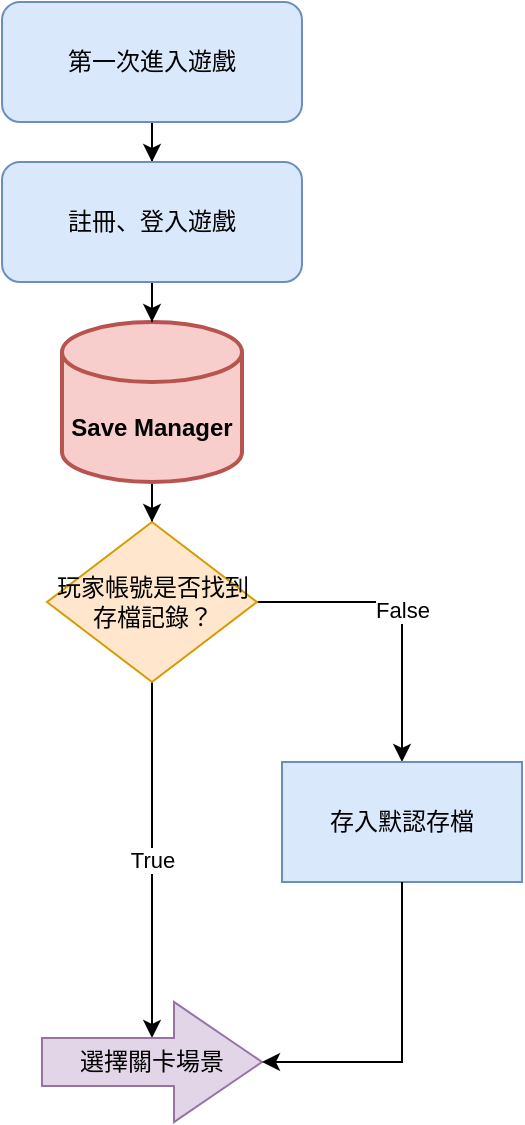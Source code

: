<mxfile version="22.0.2" type="device" pages="4">
  <diagram id="SYm-U5gStwowqyjpmJ1E" name="存檔系統">
    <mxGraphModel dx="1008" dy="1692" grid="1" gridSize="10" guides="1" tooltips="1" connect="1" arrows="1" fold="1" page="1" pageScale="1" pageWidth="850" pageHeight="1100" math="0" shadow="0">
      <root>
        <mxCell id="0" />
        <mxCell id="1" parent="0" />
        <mxCell id="IldoYDXiHOKxBzJlJ0th-2" value="" style="edgeStyle=orthogonalEdgeStyle;rounded=0;orthogonalLoop=1;jettySize=auto;html=1;" edge="1" parent="1" source="vzOLW-zc34MkJA6tJTIG-1" target="IldoYDXiHOKxBzJlJ0th-1">
          <mxGeometry relative="1" as="geometry" />
        </mxCell>
        <mxCell id="vzOLW-zc34MkJA6tJTIG-1" value="Save Manager" style="shape=cylinder3;whiteSpace=wrap;html=1;boundedLbl=1;backgroundOutline=1;size=15;fillColor=#f8cecc;strokeColor=#b85450;strokeWidth=2;shadow=0;perimeterSpacing=0;gradientColor=none;fillStyle=solid;fontStyle=1" vertex="1" parent="1">
          <mxGeometry x="350" y="-760" width="90" height="80" as="geometry" />
        </mxCell>
        <mxCell id="lvjllyK5uadsF6VkliPy-4" value="" style="edgeStyle=orthogonalEdgeStyle;rounded=0;orthogonalLoop=1;jettySize=auto;html=1;" edge="1" parent="1" source="lvjllyK5uadsF6VkliPy-1" target="lvjllyK5uadsF6VkliPy-3">
          <mxGeometry relative="1" as="geometry" />
        </mxCell>
        <mxCell id="lvjllyK5uadsF6VkliPy-1" value="第一次進入遊戲" style="rounded=1;whiteSpace=wrap;html=1;fillColor=#dae8fc;strokeColor=#6c8ebf;" vertex="1" parent="1">
          <mxGeometry x="320" y="-920" width="150" height="60" as="geometry" />
        </mxCell>
        <mxCell id="lvjllyK5uadsF6VkliPy-5" value="" style="edgeStyle=orthogonalEdgeStyle;rounded=0;orthogonalLoop=1;jettySize=auto;html=1;" edge="1" parent="1" source="lvjllyK5uadsF6VkliPy-3" target="vzOLW-zc34MkJA6tJTIG-1">
          <mxGeometry relative="1" as="geometry" />
        </mxCell>
        <mxCell id="lvjllyK5uadsF6VkliPy-3" value="註冊、登入遊戲" style="rounded=1;whiteSpace=wrap;html=1;fillColor=#dae8fc;strokeColor=#6c8ebf;" vertex="1" parent="1">
          <mxGeometry x="320" y="-840" width="150" height="60" as="geometry" />
        </mxCell>
        <mxCell id="IldoYDXiHOKxBzJlJ0th-4" value="True" style="edgeStyle=orthogonalEdgeStyle;rounded=0;orthogonalLoop=1;jettySize=auto;html=1;entryX=0.5;entryY=0.3;entryDx=0;entryDy=0;entryPerimeter=0;" edge="1" parent="1" source="IldoYDXiHOKxBzJlJ0th-1" target="DJbqpxCsPQaYWfu8nxJI-1">
          <mxGeometry relative="1" as="geometry">
            <mxPoint x="270" y="-540" as="targetPoint" />
          </mxGeometry>
        </mxCell>
        <mxCell id="IldoYDXiHOKxBzJlJ0th-6" value="False" style="edgeStyle=orthogonalEdgeStyle;rounded=0;orthogonalLoop=1;jettySize=auto;html=1;" edge="1" parent="1" source="IldoYDXiHOKxBzJlJ0th-1" target="IldoYDXiHOKxBzJlJ0th-5">
          <mxGeometry relative="1" as="geometry" />
        </mxCell>
        <mxCell id="IldoYDXiHOKxBzJlJ0th-1" value="玩家帳號是否找到&lt;br&gt;存檔記錄？" style="rhombus;whiteSpace=wrap;html=1;fillColor=#ffe6cc;strokeColor=#d79b00;" vertex="1" parent="1">
          <mxGeometry x="342.5" y="-660" width="105" height="80" as="geometry" />
        </mxCell>
        <mxCell id="IldoYDXiHOKxBzJlJ0th-5" value="存入默認存檔" style="whiteSpace=wrap;html=1;fillColor=#dae8fc;strokeColor=#6c8ebf;" vertex="1" parent="1">
          <mxGeometry x="460" y="-540" width="120" height="60" as="geometry" />
        </mxCell>
        <UserObject label="選擇關卡場景" id="DJbqpxCsPQaYWfu8nxJI-1">
          <mxCell style="shape=singleArrow;whiteSpace=wrap;html=1;arrowWidth=0.4;arrowSize=0.4;fillColor=#e1d5e7;strokeColor=#9673a6;rounded=0;points=[[0,0,0,0,18],[0,0,0,0,42],[0,0,0,33,18],[0,0,0,33,42],[0,0,0,66,0],[0,0,0,66,60],[0,0.5,0,0,0],[0.5,0.3,0,0,0],[1,0.5,0,0,0]];" vertex="1" parent="1">
            <mxGeometry x="340" y="-420" width="110" height="60" as="geometry" />
          </mxCell>
        </UserObject>
        <mxCell id="zfW3lTBraVnShW69hkYM-1" style="edgeStyle=orthogonalEdgeStyle;rounded=0;orthogonalLoop=1;jettySize=auto;html=1;exitX=0.5;exitY=1;exitDx=0;exitDy=0;entryX=1;entryY=0.5;entryDx=0;entryDy=0;entryPerimeter=0;" edge="1" parent="1" source="IldoYDXiHOKxBzJlJ0th-5" target="DJbqpxCsPQaYWfu8nxJI-1">
          <mxGeometry relative="1" as="geometry" />
        </mxCell>
      </root>
    </mxGraphModel>
  </diagram>
  <diagram id="FMEm7LZYtFMIhO8RzOJS" name="選擇關卡場景">
    <mxGraphModel dx="1170" dy="1787" grid="1" gridSize="10" guides="1" tooltips="1" connect="1" arrows="1" fold="1" page="1" pageScale="1" pageWidth="850" pageHeight="1100" math="0" shadow="0">
      <root>
        <mxCell id="0" />
        <mxCell id="1" parent="0" />
        <mxCell id="t-SRiTQIqaWL12x6MjEI-5" value="" style="edgeStyle=orthogonalEdgeStyle;rounded=0;orthogonalLoop=1;jettySize=auto;html=1;" edge="1" parent="1" source="Dz0EJtFZJ1YwWrNop-BQ-1" target="t-SRiTQIqaWL12x6MjEI-3">
          <mxGeometry relative="1" as="geometry" />
        </mxCell>
        <mxCell id="Dz0EJtFZJ1YwWrNop-BQ-1" value="進入 &lt;br&gt;Stage Selection Scece" style="rounded=1;whiteSpace=wrap;html=1;fillColor=#dae8fc;strokeColor=#6c8ebf;" vertex="1" parent="1">
          <mxGeometry x="340" y="-960" width="150" height="60" as="geometry" />
        </mxCell>
        <mxCell id="t-SRiTQIqaWL12x6MjEI-1" value="" style="edgeStyle=orthogonalEdgeStyle;rounded=0;orthogonalLoop=1;jettySize=auto;html=1;" edge="1" parent="1" source="t-SRiTQIqaWL12x6MjEI-3" target="t-SRiTQIqaWL12x6MjEI-4">
          <mxGeometry relative="1" as="geometry" />
        </mxCell>
        <mxCell id="t-SRiTQIqaWL12x6MjEI-2" value="讀取存檔內容" style="edgeLabel;html=1;align=center;verticalAlign=middle;resizable=0;points=[];" vertex="1" connectable="0" parent="t-SRiTQIqaWL12x6MjEI-1">
          <mxGeometry x="-0.03" y="-3" relative="1" as="geometry">
            <mxPoint as="offset" />
          </mxGeometry>
        </mxCell>
        <mxCell id="7lQA6mCJXyywJBUrQB9j-13" value="" style="edgeStyle=orthogonalEdgeStyle;rounded=0;orthogonalLoop=1;jettySize=auto;html=1;" edge="1" parent="1" source="t-SRiTQIqaWL12x6MjEI-3" target="7lQA6mCJXyywJBUrQB9j-12">
          <mxGeometry relative="1" as="geometry" />
        </mxCell>
        <mxCell id="t-SRiTQIqaWL12x6MjEI-3" value="Save Manager" style="shape=cylinder3;whiteSpace=wrap;html=1;boundedLbl=1;backgroundOutline=1;size=15;fillColor=#f8cecc;strokeColor=#b85450;strokeWidth=2;shadow=0;perimeterSpacing=0;gradientColor=none;fillStyle=solid;fontStyle=1" vertex="1" parent="1">
          <mxGeometry x="370" y="-860" width="90" height="80" as="geometry" />
        </mxCell>
        <mxCell id="7lQA6mCJXyywJBUrQB9j-6" value="" style="edgeStyle=orthogonalEdgeStyle;rounded=0;orthogonalLoop=1;jettySize=auto;html=1;" edge="1" parent="1" source="t-SRiTQIqaWL12x6MjEI-4" target="7lQA6mCJXyywJBUrQB9j-2">
          <mxGeometry relative="1" as="geometry" />
        </mxCell>
        <mxCell id="t-SRiTQIqaWL12x6MjEI-4" value="Game Manual" style="shape=cylinder3;whiteSpace=wrap;html=1;boundedLbl=1;backgroundOutline=1;size=15;fillColor=#f8cecc;strokeColor=#b85450;fontStyle=1;strokeWidth=2;" vertex="1" parent="1">
          <mxGeometry x="570" y="-860" width="90" height="80" as="geometry" />
        </mxCell>
        <mxCell id="7lQA6mCJXyywJBUrQB9j-7" value="" style="edgeStyle=orthogonalEdgeStyle;rounded=0;orthogonalLoop=1;jettySize=auto;html=1;" edge="1" parent="1" source="7lQA6mCJXyywJBUrQB9j-2" target="7lQA6mCJXyywJBUrQB9j-5">
          <mxGeometry relative="1" as="geometry" />
        </mxCell>
        <mxCell id="7lQA6mCJXyywJBUrQB9j-2" value="遊戲手冊按鈕" style="shape=parallelogram;perimeter=parallelogramPerimeter;whiteSpace=wrap;html=1;fixedSize=1;fillColor=#d5e8d4;strokeColor=#82b366;" vertex="1" parent="1">
          <mxGeometry x="555" y="-750" width="120" height="60" as="geometry" />
        </mxCell>
        <mxCell id="7lQA6mCJXyywJBUrQB9j-5" value="開啟手冊內容" style="rounded=0;whiteSpace=wrap;html=1;fillColor=#dae8fc;strokeColor=#6c8ebf;" vertex="1" parent="1">
          <mxGeometry x="554.996" y="-650" width="120" height="60" as="geometry" />
        </mxCell>
        <mxCell id="7lQA6mCJXyywJBUrQB9j-11" value="關閉手冊" style="edgeStyle=orthogonalEdgeStyle;rounded=0;orthogonalLoop=1;jettySize=auto;html=1;exitX=1;exitY=0.5;exitDx=0;exitDy=0;entryX=1;entryY=0.5;entryDx=0;entryDy=0;entryPerimeter=0;" edge="1" parent="1" source="7lQA6mCJXyywJBUrQB9j-5" target="t-SRiTQIqaWL12x6MjEI-4">
          <mxGeometry relative="1" as="geometry" />
        </mxCell>
        <mxCell id="7lQA6mCJXyywJBUrQB9j-12" value="&lt;span style=&quot;font-weight: normal;&quot;&gt;解鎖關卡按鈕&lt;/span&gt;" style="whiteSpace=wrap;html=1;fillColor=#dae8fc;strokeColor=#6c8ebf;strokeWidth=1;shadow=0;fillStyle=solid;fontStyle=1;" vertex="1" parent="1">
          <mxGeometry x="355" y="-730" width="120" height="60" as="geometry" />
        </mxCell>
        <UserObject label="進入遊戲場景（初始化）" link="data:page/id,w2h1bLGhRpKSe5cGu9_I" id="kTgVZNdjaZg3RquLMW2g-1">
          <mxCell style="shape=singleArrow;whiteSpace=wrap;html=1;arrowWidth=0.4;arrowSize=0.4;fillColor=#e1d5e7;strokeColor=#9673a6;rounded=0;points=[[0,0,0,0,18],[0,0,0,0,42],[0,0,0,33,18],[0,0,0,33,42],[0,0,0,66,0],[0,0,0,66,60],[0,0.5,0,0,0],[0.5,0.3,0,0,0],[1,0.5,0,0,0]];" vertex="1" parent="1">
            <mxGeometry x="345" y="-630" width="140" height="60" as="geometry" />
          </mxCell>
        </UserObject>
        <mxCell id="kTgVZNdjaZg3RquLMW2g-3" style="edgeStyle=orthogonalEdgeStyle;rounded=0;orthogonalLoop=1;jettySize=auto;html=1;exitX=0.5;exitY=1;exitDx=0;exitDy=0;entryX=0.5;entryY=0.3;entryDx=0;entryDy=0;entryPerimeter=0;" edge="1" parent="1" source="7lQA6mCJXyywJBUrQB9j-12" target="kTgVZNdjaZg3RquLMW2g-1">
          <mxGeometry relative="1" as="geometry" />
        </mxCell>
      </root>
    </mxGraphModel>
  </diagram>
  <diagram name="進入遊戲場景（初始化）" id="w2h1bLGhRpKSe5cGu9_I">
    <mxGraphModel dx="1218" dy="1816" grid="1" gridSize="10" guides="1" tooltips="1" connect="1" arrows="1" fold="1" page="1" pageScale="1" pageWidth="850" pageHeight="1100" math="0" shadow="0">
      <root>
        <mxCell id="0" />
        <mxCell id="1" parent="0" />
        <mxCell id="_39_yMaiTHqc9KQaCo4u-34" value="" style="group" parent="1" vertex="1" connectable="0">
          <mxGeometry x="385" y="230" as="geometry" />
        </mxCell>
        <mxCell id="_39_yMaiTHqc9KQaCo4u-29" value="" style="endArrow=none;html=1;rounded=0;exitX=1;exitY=0.5;exitDx=0;exitDy=0;exitPerimeter=0;strokeWidth=2;fillColor=#f8cecc;strokeColor=#b85450;" parent="_39_yMaiTHqc9KQaCo4u-34" source="5bKGyjGCQmsBPgQ39SGi-45" target="5bKGyjGCQmsBPgQ39SGi-53" edge="1">
          <mxGeometry width="50" height="50" relative="1" as="geometry">
            <mxPoint x="85" y="230" as="sourcePoint" />
            <mxPoint x="135" y="180" as="targetPoint" />
          </mxGeometry>
        </mxCell>
        <mxCell id="_39_yMaiTHqc9KQaCo4u-32" value="" style="endArrow=classic;html=1;rounded=0;entryX=0.5;entryY=0;entryDx=0;entryDy=0;strokeWidth=2;fillColor=#f8cecc;strokeColor=#b85450;" parent="_39_yMaiTHqc9KQaCo4u-34" target="5bKGyjGCQmsBPgQ39SGi-61" edge="1">
          <mxGeometry width="50" height="50" relative="1" as="geometry">
            <mxPoint as="sourcePoint" />
            <mxPoint x="135" y="40" as="targetPoint" />
          </mxGeometry>
        </mxCell>
        <mxCell id="5bKGyjGCQmsBPgQ39SGi-35" value="" style="edgeStyle=orthogonalEdgeStyle;rounded=0;orthogonalLoop=1;jettySize=auto;html=1;entryX=1;entryY=0.5;entryDx=0;entryDy=0;entryPerimeter=0;" parent="1" source="5bKGyjGCQmsBPgQ39SGi-32" target="5bKGyjGCQmsBPgQ39SGi-89" edge="1">
          <mxGeometry relative="1" as="geometry">
            <mxPoint x="335" y="570" as="targetPoint" />
          </mxGeometry>
        </mxCell>
        <mxCell id="5bKGyjGCQmsBPgQ39SGi-73" value="True" style="edgeLabel;html=1;align=center;verticalAlign=middle;resizable=0;points=[];" parent="5bKGyjGCQmsBPgQ39SGi-35" vertex="1" connectable="0">
          <mxGeometry x="0.218" y="-2" relative="1" as="geometry">
            <mxPoint as="offset" />
          </mxGeometry>
        </mxCell>
        <mxCell id="5bKGyjGCQmsBPgQ39SGi-32" value="第一次&lt;br&gt;按下按鈕？" style="rhombus;whiteSpace=wrap;html=1;fillColor=#ffe6cc;strokeColor=#d79b00;rounded=0;" parent="1" vertex="1">
          <mxGeometry x="345" y="480" width="80" height="80" as="geometry" />
        </mxCell>
        <mxCell id="5bKGyjGCQmsBPgQ39SGi-41" value="" style="edgeStyle=orthogonalEdgeStyle;rounded=0;orthogonalLoop=1;jettySize=auto;html=1;" parent="1" source="5bKGyjGCQmsBPgQ39SGi-38" target="5bKGyjGCQmsBPgQ39SGi-40" edge="1">
          <mxGeometry relative="1" as="geometry" />
        </mxCell>
        <mxCell id="5bKGyjGCQmsBPgQ39SGi-127" value="讀取存檔內容" style="edgeLabel;html=1;align=center;verticalAlign=middle;resizable=0;points=[];" parent="5bKGyjGCQmsBPgQ39SGi-41" vertex="1" connectable="0">
          <mxGeometry x="-0.03" y="-3" relative="1" as="geometry">
            <mxPoint as="offset" />
          </mxGeometry>
        </mxCell>
        <mxCell id="5bKGyjGCQmsBPgQ39SGi-46" value="根據選擇的關卡 ID&lt;br&gt;尋找對應的 GameObject" style="edgeStyle=orthogonalEdgeStyle;rounded=0;orthogonalLoop=1;jettySize=auto;html=1;" parent="1" source="5bKGyjGCQmsBPgQ39SGi-38" target="5bKGyjGCQmsBPgQ39SGi-45" edge="1">
          <mxGeometry relative="1" as="geometry" />
        </mxCell>
        <mxCell id="5bKGyjGCQmsBPgQ39SGi-38" value="Save Manager" style="shape=cylinder3;whiteSpace=wrap;html=1;boundedLbl=1;backgroundOutline=1;size=15;fillColor=#f8cecc;strokeColor=#b85450;strokeWidth=2;shadow=0;perimeterSpacing=0;gradientColor=none;fillStyle=solid;fontStyle=1" parent="1" vertex="1">
          <mxGeometry x="155" y="-80" width="90" height="80" as="geometry" />
        </mxCell>
        <mxCell id="5bKGyjGCQmsBPgQ39SGi-129" value="" style="edgeStyle=orthogonalEdgeStyle;rounded=0;orthogonalLoop=1;jettySize=auto;html=1;" parent="1" source="5bKGyjGCQmsBPgQ39SGi-40" target="5bKGyjGCQmsBPgQ39SGi-128" edge="1">
          <mxGeometry relative="1" as="geometry" />
        </mxCell>
        <mxCell id="5bKGyjGCQmsBPgQ39SGi-40" value="Game Manual" style="shape=cylinder3;whiteSpace=wrap;html=1;boundedLbl=1;backgroundOutline=1;size=15;fillColor=#f8cecc;strokeColor=#b85450;fontStyle=1;strokeWidth=2;" parent="1" vertex="1">
          <mxGeometry x="360" y="-80" width="90" height="80" as="geometry" />
        </mxCell>
        <mxCell id="5bKGyjGCQmsBPgQ39SGi-142" style="edgeStyle=orthogonalEdgeStyle;rounded=0;orthogonalLoop=1;jettySize=auto;html=1;exitX=0.855;exitY=0;exitDx=0;exitDy=4.35;exitPerimeter=0;" parent="1" source="5bKGyjGCQmsBPgQ39SGi-45" target="_39_yMaiTHqc9KQaCo4u-6" edge="1">
          <mxGeometry relative="1" as="geometry">
            <Array as="points">
              <mxPoint x="200" y="194" />
              <mxPoint x="200" y="69" />
            </Array>
            <mxPoint x="231.95" y="199.35" as="sourcePoint" />
            <mxPoint x="560.0" y="74.0" as="targetPoint" />
          </mxGeometry>
        </mxCell>
        <mxCell id="_39_yMaiTHqc9KQaCo4u-16" value="當初始化完成後，&lt;br&gt;將這個列表給予 Game Manual 判斷" style="edgeLabel;html=1;align=center;verticalAlign=middle;resizable=0;points=[];" parent="5bKGyjGCQmsBPgQ39SGi-142" vertex="1" connectable="0">
          <mxGeometry x="0.291" y="4" relative="1" as="geometry">
            <mxPoint as="offset" />
          </mxGeometry>
        </mxCell>
        <mxCell id="5bKGyjGCQmsBPgQ39SGi-69" value="" style="edgeStyle=orthogonalEdgeStyle;rounded=0;orthogonalLoop=1;jettySize=auto;html=1;" parent="1" source="5bKGyjGCQmsBPgQ39SGi-61" target="5bKGyjGCQmsBPgQ39SGi-68" edge="1">
          <mxGeometry relative="1" as="geometry" />
        </mxCell>
        <mxCell id="5bKGyjGCQmsBPgQ39SGi-61" value="將它們設為Global&lt;br&gt;並啟動 GameObject" style="rounded=0;whiteSpace=wrap;html=1;fillColor=#dae8fc;strokeColor=#6c8ebf;" parent="1" vertex="1">
          <mxGeometry x="310" y="310" width="150" height="60" as="geometry" />
        </mxCell>
        <mxCell id="5bKGyjGCQmsBPgQ39SGi-71" value="" style="edgeStyle=orthogonalEdgeStyle;rounded=0;orthogonalLoop=1;jettySize=auto;html=1;" parent="1" source="5bKGyjGCQmsBPgQ39SGi-68" target="5bKGyjGCQmsBPgQ39SGi-32" edge="1">
          <mxGeometry relative="1" as="geometry" />
        </mxCell>
        <mxCell id="5bKGyjGCQmsBPgQ39SGi-68" value="幫助按鈕" style="shape=parallelogram;perimeter=parallelogramPerimeter;whiteSpace=wrap;html=1;fixedSize=1;fillColor=#d5e8d4;strokeColor=#82b366;" parent="1" vertex="1">
          <mxGeometry x="325" y="390" width="120" height="60" as="geometry" />
        </mxCell>
        <mxCell id="5bKGyjGCQmsBPgQ39SGi-96" style="edgeStyle=orthogonalEdgeStyle;rounded=0;orthogonalLoop=1;jettySize=auto;html=1;entryX=0;entryY=0.5;entryDx=0;entryDy=0;" parent="1" source="5bKGyjGCQmsBPgQ39SGi-76" target="5bKGyjGCQmsBPgQ39SGi-95" edge="1">
          <mxGeometry relative="1" as="geometry" />
        </mxCell>
        <mxCell id="_39_yMaiTHqc9KQaCo4u-63" value="對話過程&lt;br&gt;啟動建構背景關卡" style="edgeLabel;html=1;align=center;verticalAlign=middle;resizable=0;points=[];fontSize=12;fontFamily=Helvetica;fontColor=default;" parent="5bKGyjGCQmsBPgQ39SGi-96" vertex="1" connectable="0">
          <mxGeometry x="-0.083" y="1" relative="1" as="geometry">
            <mxPoint as="offset" />
          </mxGeometry>
        </mxCell>
        <mxCell id="5bKGyjGCQmsBPgQ39SGi-76" value="開始第一個對話" style="rounded=0;whiteSpace=wrap;html=1;fillColor=#dae8fc;strokeColor=#6c8ebf;" parent="1" vertex="1">
          <mxGeometry x="140" y="671.33" width="120" height="60" as="geometry" />
        </mxCell>
        <mxCell id="5bKGyjGCQmsBPgQ39SGi-89" value="Stage Manager" style="shape=cylinder3;whiteSpace=wrap;html=1;boundedLbl=1;backgroundOutline=1;size=15;fillColor=#f8cecc;strokeColor=#b85450;" parent="1" vertex="1">
          <mxGeometry x="155" y="480" width="90" height="80" as="geometry" />
        </mxCell>
        <mxCell id="5bKGyjGCQmsBPgQ39SGi-90" style="edgeStyle=orthogonalEdgeStyle;rounded=0;orthogonalLoop=1;jettySize=auto;html=1;exitX=0.5;exitY=1;exitDx=0;exitDy=0;exitPerimeter=0;entryX=0.5;entryY=0;entryDx=0;entryDy=0;" parent="1" source="5bKGyjGCQmsBPgQ39SGi-89" target="5bKGyjGCQmsBPgQ39SGi-76" edge="1">
          <mxGeometry relative="1" as="geometry">
            <mxPoint x="327.5" y="700" as="sourcePoint" />
            <mxPoint x="315" y="730" as="targetPoint" />
          </mxGeometry>
        </mxCell>
        <mxCell id="5bKGyjGCQmsBPgQ39SGi-91" value="獲取對應的對話內容" style="edgeLabel;html=1;align=center;verticalAlign=middle;resizable=0;points=[];" parent="5bKGyjGCQmsBPgQ39SGi-90" vertex="1" connectable="0">
          <mxGeometry x="0.138" y="3" relative="1" as="geometry">
            <mxPoint x="-3" y="-8" as="offset" />
          </mxGeometry>
        </mxCell>
        <mxCell id="5bKGyjGCQmsBPgQ39SGi-98" value="建構完成" style="edgeStyle=orthogonalEdgeStyle;rounded=0;orthogonalLoop=1;jettySize=auto;html=1;entryX=0;entryY=0.5;entryDx=0;entryDy=0;" parent="1" source="5bKGyjGCQmsBPgQ39SGi-95" edge="1" target="_39_yMaiTHqc9KQaCo4u-41">
          <mxGeometry relative="1" as="geometry">
            <mxPoint x="650" y="701.33" as="targetPoint" />
          </mxGeometry>
        </mxCell>
        <mxCell id="5bKGyjGCQmsBPgQ39SGi-95" value="根據 Stage Manager&lt;br&gt;的 FileData&lt;br&gt;來建構對應檔案、狀態" style="rounded=0;whiteSpace=wrap;html=1;fillColor=#dae8fc;strokeColor=#6c8ebf;" parent="1" vertex="1">
          <mxGeometry x="400" y="671.33" width="140" height="60" as="geometry" />
        </mxCell>
        <mxCell id="5bKGyjGCQmsBPgQ39SGi-113" value="" style="endArrow=none;dashed=1;html=1;dashPattern=1 3;strokeWidth=2;rounded=0;entryX=0.5;entryY=1;entryDx=0;entryDy=0;entryPerimeter=0;exitX=0.5;exitY=0;exitDx=0;exitDy=0;exitPerimeter=0;" parent="1" source="5bKGyjGCQmsBPgQ39SGi-89" target="5bKGyjGCQmsBPgQ39SGi-45" edge="1">
          <mxGeometry width="50" height="50" relative="1" as="geometry">
            <mxPoint x="150" y="390" as="sourcePoint" />
            <mxPoint x="200" y="340" as="targetPoint" />
          </mxGeometry>
        </mxCell>
        <mxCell id="5bKGyjGCQmsBPgQ39SGi-144" style="edgeStyle=orthogonalEdgeStyle;rounded=0;orthogonalLoop=1;jettySize=auto;html=1;entryX=0;entryY=0.5;entryDx=0;entryDy=0;" parent="1" source="5bKGyjGCQmsBPgQ39SGi-128" target="_39_yMaiTHqc9KQaCo4u-11" edge="1">
          <mxGeometry relative="1" as="geometry">
            <mxPoint x="810.04" y="-39.99" as="targetPoint" />
          </mxGeometry>
        </mxCell>
        <mxCell id="5bKGyjGCQmsBPgQ39SGi-146" value="True -&amp;gt; 讓指令獲得以下數值" style="edgeLabel;html=1;align=center;verticalAlign=middle;resizable=0;points=[];" parent="5bKGyjGCQmsBPgQ39SGi-144" vertex="1" connectable="0">
          <mxGeometry x="0.037" y="1" relative="1" as="geometry">
            <mxPoint x="-7" y="1" as="offset" />
          </mxGeometry>
        </mxCell>
        <mxCell id="5bKGyjGCQmsBPgQ39SGi-128" value="Stage Manager&lt;br&gt;初始化完成？" style="rhombus;whiteSpace=wrap;html=1;fillColor=#ffe6cc;strokeColor=#d79b00;" parent="1" vertex="1">
          <mxGeometry x="490" y="-80" width="105" height="80" as="geometry" />
        </mxCell>
        <mxCell id="_39_yMaiTHqc9KQaCo4u-9" style="edgeStyle=orthogonalEdgeStyle;rounded=0;orthogonalLoop=1;jettySize=auto;html=1;exitX=0.5;exitY=0;exitDx=0;exitDy=0;entryX=0;entryY=0.5;entryDx=0;entryDy=0;" parent="1" target="_39_yMaiTHqc9KQaCo4u-14" edge="1">
          <mxGeometry relative="1" as="geometry">
            <mxPoint x="805.0" y="-15" as="targetPoint" />
            <mxPoint x="680" y="30" as="sourcePoint" />
          </mxGeometry>
        </mxCell>
        <mxCell id="_39_yMaiTHqc9KQaCo4u-10" value="根據這個列表決定 T or F" style="edgeLabel;html=1;align=center;verticalAlign=middle;resizable=0;points=[];" parent="_39_yMaiTHqc9KQaCo4u-9" vertex="1" connectable="0">
          <mxGeometry x="-0.093" y="1" relative="1" as="geometry">
            <mxPoint as="offset" />
          </mxGeometry>
        </mxCell>
        <mxCell id="_39_yMaiTHqc9KQaCo4u-5" value="本關可以使用的指令列表" style="swimlane;fontStyle=0;childLayout=stackLayout;horizontal=1;startSize=26;fillColor=#ffe6cc;horizontalStack=0;resizeParent=1;resizeParentMax=0;resizeLast=0;collapsible=1;marginBottom=0;whiteSpace=wrap;html=1;strokeColor=#d79b00;" parent="1" vertex="1">
          <mxGeometry x="610" y="30" width="140" height="78" as="geometry" />
        </mxCell>
        <mxCell id="_39_yMaiTHqc9KQaCo4u-6" value="+ 指令名稱: string" style="text;strokeColor=#d79b00;fillColor=#ffe6cc;align=left;verticalAlign=top;spacingLeft=4;spacingRight=4;overflow=hidden;rotatable=0;points=[[0,0.5],[1,0.5]];portConstraint=eastwest;whiteSpace=wrap;html=1;" parent="_39_yMaiTHqc9KQaCo4u-5" vertex="1">
          <mxGeometry y="26" width="140" height="26" as="geometry" />
        </mxCell>
        <mxCell id="_39_yMaiTHqc9KQaCo4u-7" value="+ 解鎖到的進度: int" style="text;strokeColor=#d79b00;fillColor=#ffe6cc;align=left;verticalAlign=top;spacingLeft=4;spacingRight=4;overflow=hidden;rotatable=0;points=[[0,0.5],[1,0.5]];portConstraint=eastwest;whiteSpace=wrap;html=1;" parent="_39_yMaiTHqc9KQaCo4u-5" vertex="1">
          <mxGeometry y="52" width="140" height="26" as="geometry" />
        </mxCell>
        <mxCell id="_39_yMaiTHqc9KQaCo4u-11" value="這個指令可以使用與本關嗎？" style="swimlane;fontStyle=0;childLayout=stackLayout;horizontal=1;startSize=26;fillColor=#f8cecc;horizontalStack=0;resizeParent=1;resizeParentMax=0;resizeLast=0;collapsible=1;marginBottom=0;whiteSpace=wrap;html=1;strokeColor=#b85450;" parent="1" vertex="1">
          <mxGeometry x="830" y="-92" width="190" height="104" as="geometry" />
        </mxCell>
        <mxCell id="_39_yMaiTHqc9KQaCo4u-12" value="+ 指令名稱: string" style="text;strokeColor=#b85450;fillColor=#f8cecc;align=left;verticalAlign=top;spacingLeft=4;spacingRight=4;overflow=hidden;rotatable=0;points=[[0,0.5],[1,0.5]];portConstraint=eastwest;whiteSpace=wrap;html=1;" parent="_39_yMaiTHqc9KQaCo4u-11" vertex="1">
          <mxGeometry y="26" width="190" height="26" as="geometry" />
        </mxCell>
        <mxCell id="_39_yMaiTHqc9KQaCo4u-13" value="+ 解鎖到的進度: int" style="text;strokeColor=#b85450;fillColor=#f8cecc;align=left;verticalAlign=top;spacingLeft=4;spacingRight=4;overflow=hidden;rotatable=0;points=[[0,0.5],[1,0.5]];portConstraint=eastwest;whiteSpace=wrap;html=1;" parent="_39_yMaiTHqc9KQaCo4u-11" vertex="1">
          <mxGeometry y="52" width="190" height="26" as="geometry" />
        </mxCell>
        <mxCell id="_39_yMaiTHqc9KQaCo4u-14" value="+ 可以用於本關:&amp;nbsp; bool" style="text;strokeColor=#b85450;fillColor=#f8cecc;align=left;verticalAlign=top;spacingLeft=4;spacingRight=4;overflow=hidden;rotatable=0;points=[[0,0.5],[1,0.5]];portConstraint=eastwest;whiteSpace=wrap;html=1;" parent="_39_yMaiTHqc9KQaCo4u-11" vertex="1">
          <mxGeometry y="78" width="190" height="26" as="geometry" />
        </mxCell>
        <mxCell id="_39_yMaiTHqc9KQaCo4u-19" value="" style="edgeStyle=orthogonalEdgeStyle;rounded=0;orthogonalLoop=1;jettySize=auto;html=1;" parent="1" source="_39_yMaiTHqc9KQaCo4u-18" target="5bKGyjGCQmsBPgQ39SGi-38" edge="1">
          <mxGeometry relative="1" as="geometry" />
        </mxCell>
        <mxCell id="_39_yMaiTHqc9KQaCo4u-18" value="進入 Game Scece" style="rounded=1;whiteSpace=wrap;html=1;fillColor=#dae8fc;strokeColor=#6c8ebf;" parent="1" vertex="1">
          <mxGeometry x="140" y="-190" width="120" height="60" as="geometry" />
        </mxCell>
        <mxCell id="5bKGyjGCQmsBPgQ39SGi-45" value="Stage Manager" style="shape=cylinder3;whiteSpace=wrap;html=1;boundedLbl=1;backgroundOutline=1;size=15;fillColor=#f8cecc;strokeColor=#b85450;" parent="1" vertex="1">
          <mxGeometry x="155" y="190" width="90" height="80" as="geometry" />
        </mxCell>
        <mxCell id="5bKGyjGCQmsBPgQ39SGi-48" value="Random Data" style="shape=cylinder3;whiteSpace=wrap;html=1;boundedLbl=1;backgroundOutline=1;size=15;fillColor=#f8cecc;strokeColor=#b85450;" parent="1" vertex="1">
          <mxGeometry x="280" y="190" width="90" height="80" as="geometry" />
        </mxCell>
        <mxCell id="5bKGyjGCQmsBPgQ39SGi-51" value="Quest Tracker" style="shape=cylinder3;whiteSpace=wrap;html=1;boundedLbl=1;backgroundOutline=1;size=15;fillColor=#f8cecc;strokeColor=#b85450;" parent="1" vertex="1">
          <mxGeometry x="405" y="190" width="90" height="80" as="geometry" />
        </mxCell>
        <mxCell id="5bKGyjGCQmsBPgQ39SGi-53" value="Help Dialogue System" style="shape=cylinder3;whiteSpace=wrap;html=1;boundedLbl=1;backgroundOutline=1;size=15;fillColor=#f8cecc;strokeColor=#b85450;" parent="1" vertex="1">
          <mxGeometry x="530" y="190" width="90" height="80" as="geometry" />
        </mxCell>
        <mxCell id="_39_yMaiTHqc9KQaCo4u-28" value="獲得關卡&lt;br&gt;對應的Manager" style="shape=umlFrame;whiteSpace=wrap;html=1;pointerEvents=0;width=100;height=40;opacity=30;dashed=1;" parent="1" vertex="1">
          <mxGeometry x="60" y="160" width="640" height="140" as="geometry" />
        </mxCell>
        <mxCell id="sckDNsP2krGbwJ6CbzbV-2" value="" style="edgeStyle=orthogonalEdgeStyle;rounded=0;orthogonalLoop=1;jettySize=auto;html=1;" edge="1" parent="1" source="_39_yMaiTHqc9KQaCo4u-41" target="sckDNsP2krGbwJ6CbzbV-1">
          <mxGeometry relative="1" as="geometry" />
        </mxCell>
        <mxCell id="_39_yMaiTHqc9KQaCo4u-41" value="開始第一個任務" style="rounded=0;whiteSpace=wrap;html=1;fillColor=#dae8fc;strokeColor=#6c8ebf;" parent="1" vertex="1">
          <mxGeometry x="630" y="671.33" width="120" height="60" as="geometry" />
        </mxCell>
        <UserObject label="遊戲進行流程" link="data:page/id,Emk5gqJCA7uwcWoGW0Ix" id="sckDNsP2krGbwJ6CbzbV-1">
          <mxCell style="shape=singleArrow;whiteSpace=wrap;html=1;arrowWidth=0.4;arrowSize=0.4;fillColor=#e1d5e7;strokeColor=#9673a6;rounded=0;" vertex="1" parent="1">
            <mxGeometry x="800" y="671.33" width="110" height="60" as="geometry" />
          </mxCell>
        </UserObject>
      </root>
    </mxGraphModel>
  </diagram>
  <diagram id="Emk5gqJCA7uwcWoGW0Ix" name="遊戲進行流程">
    <mxGraphModel dx="1720" dy="2111" grid="1" gridSize="10" guides="1" tooltips="1" connect="1" arrows="1" fold="1" page="1" pageScale="1" pageWidth="850" pageHeight="1100" math="0" shadow="0">
      <root>
        <mxCell id="0" />
        <mxCell id="1" parent="0" />
        <mxCell id="ixTD4fNLXivYWzQbETBr-20" value="關閉手冊" style="edgeStyle=orthogonalEdgeStyle;rounded=0;orthogonalLoop=1;jettySize=auto;html=1;exitX=1;exitY=0;exitDx=0;exitDy=0;entryX=0;entryY=0.5;entryDx=0;entryDy=0;opacity=50;" edge="1" parent="1" source="ixTD4fNLXivYWzQbETBr-18" target="F2sBNsnojIDMVPlAFSET-1">
          <mxGeometry x="0.362" relative="1" as="geometry">
            <Array as="points">
              <mxPoint x="950" y="390" />
              <mxPoint x="950" y="110" />
            </Array>
            <mxPoint as="offset" />
          </mxGeometry>
        </mxCell>
        <mxCell id="lCildkQNl4lmmsB_crwy-1" value="" style="edgeStyle=orthogonalEdgeStyle;rounded=0;orthogonalLoop=1;jettySize=auto;html=1;" edge="1" parent="1" source="xMCTLvCi9Sm0A8B8O783-11" target="xMCTLvCi9Sm0A8B8O783-15">
          <mxGeometry relative="1" as="geometry" />
        </mxCell>
        <mxCell id="xMCTLvCi9Sm0A8B8O783-11" value="執行 Git 指令" style="shape=parallelogram;perimeter=parallelogramPerimeter;whiteSpace=wrap;html=1;fixedSize=1;fillColor=#d5e8d4;strokeColor=#82b366;" vertex="1" parent="1">
          <mxGeometry x="1260" y="190" width="120" height="60" as="geometry" />
        </mxCell>
        <mxCell id="xMCTLvCi9Sm0A8B8O783-13" value="開啟視窗&lt;br&gt;or 其他功能" style="shape=parallelogram;perimeter=parallelogramPerimeter;whiteSpace=wrap;html=1;fixedSize=1;fillColor=#d5e8d4;strokeColor=#82b366;" vertex="1" parent="1">
          <mxGeometry x="1100" y="190" width="120" height="60" as="geometry" />
        </mxCell>
        <mxCell id="ixTD4fNLXivYWzQbETBr-5" value="" style="edgeStyle=orthogonalEdgeStyle;rounded=0;orthogonalLoop=1;jettySize=auto;html=1;entryX=0;entryY=0.5;entryDx=0;entryDy=0;exitX=1.022;exitY=0.592;exitDx=0;exitDy=0;exitPerimeter=0;" edge="1" parent="1" source="xMCTLvCi9Sm0A8B8O783-15" target="ixTD4fNLXivYWzQbETBr-4">
          <mxGeometry relative="1" as="geometry" />
        </mxCell>
        <mxCell id="xMCTLvCi9Sm0A8B8O783-15" value="Game Manual" style="shape=cylinder3;whiteSpace=wrap;html=1;boundedLbl=1;backgroundOutline=1;size=15;fillColor=#f8cecc;strokeColor=#b85450;" vertex="1" parent="1">
          <mxGeometry x="1275" y="300" width="90" height="80" as="geometry" />
        </mxCell>
        <mxCell id="ixTD4fNLXivYWzQbETBr-7" value="False" style="edgeStyle=orthogonalEdgeStyle;rounded=0;orthogonalLoop=1;jettySize=auto;html=1;" edge="1" parent="1" source="xMCTLvCi9Sm0A8B8O783-20" target="xMCTLvCi9Sm0A8B8O783-24">
          <mxGeometry relative="1" as="geometry">
            <Array as="points">
              <mxPoint x="1320" y="590" />
            </Array>
          </mxGeometry>
        </mxCell>
        <mxCell id="ixTD4fNLXivYWzQbETBr-11" value="True" style="edgeStyle=orthogonalEdgeStyle;rounded=0;orthogonalLoop=1;jettySize=auto;html=1;entryX=0.5;entryY=0;entryDx=0;entryDy=0;entryPerimeter=0;" edge="1" parent="1" source="xMCTLvCi9Sm0A8B8O783-20" target="F2sBNsnojIDMVPlAFSET-8">
          <mxGeometry x="-0.478" relative="1" as="geometry">
            <mxPoint x="1160" y="560" as="targetPoint" />
            <mxPoint as="offset" />
          </mxGeometry>
        </mxCell>
        <mxCell id="xMCTLvCi9Sm0A8B8O783-20" value="指令&lt;br&gt;可以使用嗎？" style="rhombus;whiteSpace=wrap;html=1;fillColor=#ffe6cc;strokeColor=#d79b00;" vertex="1" parent="1">
          <mxGeometry x="1280" y="410" width="80" height="80" as="geometry" />
        </mxCell>
        <mxCell id="ixTD4fNLXivYWzQbETBr-13" style="edgeStyle=orthogonalEdgeStyle;rounded=0;orthogonalLoop=1;jettySize=auto;html=1;opacity=40;" edge="1" parent="1" source="xMCTLvCi9Sm0A8B8O783-24" target="F2sBNsnojIDMVPlAFSET-1">
          <mxGeometry relative="1" as="geometry">
            <Array as="points">
              <mxPoint x="1650" y="590" />
              <mxPoint x="1650" y="110" />
            </Array>
          </mxGeometry>
        </mxCell>
        <mxCell id="6Y3Zxh7PQekRsmRXVqNH-3" value="回到任務進行中" style="edgeLabel;html=1;align=center;verticalAlign=middle;resizable=0;points=[];" vertex="1" connectable="0" parent="ixTD4fNLXivYWzQbETBr-13">
          <mxGeometry x="-0.733" y="4" relative="1" as="geometry">
            <mxPoint as="offset" />
          </mxGeometry>
        </mxCell>
        <mxCell id="xMCTLvCi9Sm0A8B8O783-24" value="回傳警告訊息" style="rounded=0;whiteSpace=wrap;html=1;fillColor=#dae8fc;strokeColor=#6c8ebf;" vertex="1" parent="1">
          <mxGeometry x="1270" y="560" width="100" height="60" as="geometry" />
        </mxCell>
        <mxCell id="F2sBNsnojIDMVPlAFSET-2" style="edgeStyle=orthogonalEdgeStyle;rounded=0;orthogonalLoop=1;jettySize=auto;html=1;exitX=0;exitY=0.5;exitDx=0;exitDy=0;entryX=0.5;entryY=0;entryDx=0;entryDy=0;" edge="1" parent="1" source="F2sBNsnojIDMVPlAFSET-1" target="F2sBNsnojIDMVPlAFSET-3">
          <mxGeometry relative="1" as="geometry">
            <mxPoint x="970" y="180.0" as="targetPoint" />
          </mxGeometry>
        </mxCell>
        <mxCell id="F2sBNsnojIDMVPlAFSET-5" value="" style="edgeStyle=orthogonalEdgeStyle;rounded=0;orthogonalLoop=1;jettySize=auto;html=1;" edge="1" parent="1" source="F2sBNsnojIDMVPlAFSET-1" target="xMCTLvCi9Sm0A8B8O783-13">
          <mxGeometry relative="1" as="geometry" />
        </mxCell>
        <mxCell id="F2sBNsnojIDMVPlAFSET-6" value="" style="edgeStyle=orthogonalEdgeStyle;rounded=0;orthogonalLoop=1;jettySize=auto;html=1;" edge="1" parent="1" source="F2sBNsnojIDMVPlAFSET-1" target="xMCTLvCi9Sm0A8B8O783-11">
          <mxGeometry relative="1" as="geometry" />
        </mxCell>
        <mxCell id="ixTD4fNLXivYWzQbETBr-15" style="edgeStyle=orthogonalEdgeStyle;rounded=0;orthogonalLoop=1;jettySize=auto;html=1;exitX=0;exitY=0.5;exitDx=0;exitDy=0;entryX=0.5;entryY=0;entryDx=0;entryDy=0;" edge="1" parent="1" source="F2sBNsnojIDMVPlAFSET-1" target="ixTD4fNLXivYWzQbETBr-14">
          <mxGeometry relative="1" as="geometry" />
        </mxCell>
        <mxCell id="F2sBNsnojIDMVPlAFSET-1" value="當前任務進行中" style="rounded=1;whiteSpace=wrap;html=1;fillColor=#dae8fc;strokeColor=#6c8ebf;" vertex="1" parent="1">
          <mxGeometry x="1100" y="80" width="120" height="60" as="geometry" />
        </mxCell>
        <mxCell id="w1lqQYtzTdu0nrk2h8ba-7" value="" style="edgeStyle=orthogonalEdgeStyle;rounded=0;orthogonalLoop=1;jettySize=auto;html=1;" edge="1" parent="1" source="F2sBNsnojIDMVPlAFSET-3" target="w1lqQYtzTdu0nrk2h8ba-6">
          <mxGeometry relative="1" as="geometry" />
        </mxCell>
        <mxCell id="F2sBNsnojIDMVPlAFSET-3" value="協助功能按鈕" style="shape=parallelogram;perimeter=parallelogramPerimeter;whiteSpace=wrap;html=1;fixedSize=1;fillColor=#d5e8d4;strokeColor=#82b366;" vertex="1" parent="1">
          <mxGeometry x="510" y="190" width="120" height="60" as="geometry" />
        </mxCell>
        <mxCell id="6Y3Zxh7PQekRsmRXVqNH-5" value="" style="edgeStyle=orthogonalEdgeStyle;rounded=0;orthogonalLoop=1;jettySize=auto;html=1;" edge="1" parent="1" source="F2sBNsnojIDMVPlAFSET-8" target="6Y3Zxh7PQekRsmRXVqNH-4">
          <mxGeometry relative="1" as="geometry" />
        </mxCell>
        <mxCell id="F2sBNsnojIDMVPlAFSET-8" value="Quest Tracker&lt;br&gt;" style="shape=cylinder3;whiteSpace=wrap;html=1;boundedLbl=1;backgroundOutline=1;size=15;fillColor=#f8cecc;strokeColor=#b85450;" vertex="1" parent="1">
          <mxGeometry x="1115" y="520" width="90" height="80" as="geometry" />
        </mxCell>
        <mxCell id="ixTD4fNLXivYWzQbETBr-6" value="&#xa;&lt;span style=&quot;color: rgb(0, 0, 0); font-family: Helvetica; font-size: 11px; font-style: normal; font-variant-ligatures: normal; font-variant-caps: normal; font-weight: 400; letter-spacing: normal; orphans: 2; text-align: center; text-indent: 0px; text-transform: none; widows: 2; word-spacing: 0px; -webkit-text-stroke-width: 0px; background-color: rgb(255, 255, 255); text-decoration-thickness: initial; text-decoration-style: initial; text-decoration-color: initial; float: none; display: inline !important;&quot;&gt;查找這個指令是否可以使用&lt;/span&gt;&#xa;&#xa;" style="edgeStyle=orthogonalEdgeStyle;rounded=0;orthogonalLoop=1;jettySize=auto;html=1;entryX=1;entryY=0.5;entryDx=0;entryDy=0;exitX=0.5;exitY=1;exitDx=0;exitDy=0;" edge="1" parent="1" source="ixTD4fNLXivYWzQbETBr-1" target="xMCTLvCi9Sm0A8B8O783-20">
          <mxGeometry relative="1" as="geometry">
            <mxPoint x="1550" y="391" as="sourcePoint" />
            <mxPoint x="1490" y="569" as="targetPoint" />
          </mxGeometry>
        </mxCell>
        <mxCell id="ixTD4fNLXivYWzQbETBr-1" value="這個指令可以使用與本關嗎？" style="swimlane;fontStyle=0;childLayout=stackLayout;horizontal=1;startSize=26;fillColor=#f8cecc;horizontalStack=0;resizeParent=1;resizeParentMax=0;resizeLast=0;collapsible=1;marginBottom=0;whiteSpace=wrap;html=1;strokeColor=#b85450;" vertex="1" parent="1">
          <mxGeometry x="1420" y="260" width="190" height="104" as="geometry" />
        </mxCell>
        <mxCell id="ixTD4fNLXivYWzQbETBr-2" value="+ 指令名稱: string" style="text;strokeColor=#b85450;fillColor=#f8cecc;align=left;verticalAlign=top;spacingLeft=4;spacingRight=4;overflow=hidden;rotatable=0;points=[[0,0.5],[1,0.5]];portConstraint=eastwest;whiteSpace=wrap;html=1;" vertex="1" parent="ixTD4fNLXivYWzQbETBr-1">
          <mxGeometry y="26" width="190" height="26" as="geometry" />
        </mxCell>
        <mxCell id="ixTD4fNLXivYWzQbETBr-3" value="+ 解鎖到的進度: int" style="text;strokeColor=#b85450;fillColor=#f8cecc;align=left;verticalAlign=top;spacingLeft=4;spacingRight=4;overflow=hidden;rotatable=0;points=[[0,0.5],[1,0.5]];portConstraint=eastwest;whiteSpace=wrap;html=1;" vertex="1" parent="ixTD4fNLXivYWzQbETBr-1">
          <mxGeometry y="52" width="190" height="26" as="geometry" />
        </mxCell>
        <mxCell id="ixTD4fNLXivYWzQbETBr-4" value="+ 可以用於本關:&amp;nbsp; bool" style="text;strokeColor=#b85450;fillColor=#f8cecc;align=left;verticalAlign=top;spacingLeft=4;spacingRight=4;overflow=hidden;rotatable=0;points=[[0,0.5],[1,0.5]];portConstraint=eastwest;whiteSpace=wrap;html=1;" vertex="1" parent="ixTD4fNLXivYWzQbETBr-1">
          <mxGeometry y="78" width="190" height="26" as="geometry" />
        </mxCell>
        <mxCell id="ixTD4fNLXivYWzQbETBr-17" value="" style="edgeStyle=orthogonalEdgeStyle;rounded=0;orthogonalLoop=1;jettySize=auto;html=1;" edge="1" parent="1" source="ixTD4fNLXivYWzQbETBr-14" target="ixTD4fNLXivYWzQbETBr-16">
          <mxGeometry relative="1" as="geometry" />
        </mxCell>
        <mxCell id="ixTD4fNLXivYWzQbETBr-14" value="遊戲手冊按鈕" style="shape=parallelogram;perimeter=parallelogramPerimeter;whiteSpace=wrap;html=1;fixedSize=1;fillColor=#d5e8d4;strokeColor=#82b366;" vertex="1" parent="1">
          <mxGeometry x="870" y="190" width="120" height="60" as="geometry" />
        </mxCell>
        <mxCell id="ixTD4fNLXivYWzQbETBr-19" value="" style="edgeStyle=orthogonalEdgeStyle;rounded=0;orthogonalLoop=1;jettySize=auto;html=1;" edge="1" parent="1" source="ixTD4fNLXivYWzQbETBr-16" target="ixTD4fNLXivYWzQbETBr-18">
          <mxGeometry relative="1" as="geometry" />
        </mxCell>
        <mxCell id="ixTD4fNLXivYWzQbETBr-16" value="Game Manual" style="shape=cylinder3;whiteSpace=wrap;html=1;boundedLbl=1;backgroundOutline=1;size=15;fillColor=#f8cecc;strokeColor=#b85450;" vertex="1" parent="1">
          <mxGeometry x="885" y="284" width="90" height="80" as="geometry" />
        </mxCell>
        <mxCell id="ixTD4fNLXivYWzQbETBr-18" value="開啟手冊內容" style="rounded=0;whiteSpace=wrap;html=1;fillColor=#dae8fc;strokeColor=#6c8ebf;" vertex="1" parent="1">
          <mxGeometry x="869.996" y="390" width="120" height="60" as="geometry" />
        </mxCell>
        <mxCell id="u8_6ei6-XSVXC7_WoGH4-1" style="edgeStyle=orthogonalEdgeStyle;rounded=0;orthogonalLoop=1;jettySize=auto;html=1;exitX=0.5;exitY=0.7;exitDx=0;exitDy=0;exitPerimeter=0;entryX=0.5;entryY=0;entryDx=0;entryDy=0;" edge="1" parent="1" source="L56FeA8CdEcjDanNiA5X-1" target="F2sBNsnojIDMVPlAFSET-1">
          <mxGeometry relative="1" as="geometry" />
        </mxCell>
        <UserObject label="進入遊戲場景（初始化）" link="data:page/id,w2h1bLGhRpKSe5cGu9_I" id="L56FeA8CdEcjDanNiA5X-1">
          <mxCell style="shape=singleArrow;whiteSpace=wrap;html=1;arrowWidth=0.4;arrowSize=0.4;fillColor=#e1d5e7;strokeColor=#9673a6;rounded=0;flipH=1;points=[[0,0,0,0,18],[0,0,0,0,42],[0,0,0,43.5,18],[0,0,0,43.5,42],[0,0,0,87,0],[0,0,0,87,60],[0,0.5,0,0,0],[0.5,0.3,0,0,0],[0.5,0.7,0,0,0],[1,0.5,0,0,0]];opacity=50;" vertex="1" parent="1">
            <mxGeometry x="1087.5" y="-20" width="145" height="60" as="geometry" />
          </mxCell>
        </UserObject>
        <mxCell id="6Y3Zxh7PQekRsmRXVqNH-1" style="edgeStyle=orthogonalEdgeStyle;rounded=0;orthogonalLoop=1;jettySize=auto;html=1;entryX=0.5;entryY=0;entryDx=0;entryDy=0;entryPerimeter=0;" edge="1" parent="1" source="xMCTLvCi9Sm0A8B8O783-13" target="F2sBNsnojIDMVPlAFSET-8">
          <mxGeometry relative="1" as="geometry" />
        </mxCell>
        <mxCell id="6Y3Zxh7PQekRsmRXVqNH-7" value="" style="edgeStyle=orthogonalEdgeStyle;rounded=0;orthogonalLoop=1;jettySize=auto;html=1;" edge="1" parent="1" source="6Y3Zxh7PQekRsmRXVqNH-4" target="6Y3Zxh7PQekRsmRXVqNH-6">
          <mxGeometry relative="1" as="geometry" />
        </mxCell>
        <mxCell id="6Y3Zxh7PQekRsmRXVqNH-11" value="True" style="edgeLabel;html=1;align=center;verticalAlign=middle;resizable=0;points=[];" vertex="1" connectable="0" parent="6Y3Zxh7PQekRsmRXVqNH-7">
          <mxGeometry x="-0.419" y="5" relative="1" as="geometry">
            <mxPoint x="-23" y="-5" as="offset" />
          </mxGeometry>
        </mxCell>
        <mxCell id="6Y3Zxh7PQekRsmRXVqNH-10" style="edgeStyle=orthogonalEdgeStyle;rounded=0;orthogonalLoop=1;jettySize=auto;html=1;entryX=0.5;entryY=0;entryDx=0;entryDy=0;exitX=1;exitY=0.5;exitDx=0;exitDy=0;" edge="1" parent="1" source="6Y3Zxh7PQekRsmRXVqNH-4" target="6Y3Zxh7PQekRsmRXVqNH-8">
          <mxGeometry relative="1" as="geometry">
            <mxPoint x="1200" y="620" as="sourcePoint" />
            <mxPoint x="1255" y="680" as="targetPoint" />
            <Array as="points">
              <mxPoint x="1255" y="690" />
            </Array>
          </mxGeometry>
        </mxCell>
        <mxCell id="6Y3Zxh7PQekRsmRXVqNH-12" value="False" style="edgeLabel;html=1;align=center;verticalAlign=middle;resizable=0;points=[];" vertex="1" connectable="0" parent="6Y3Zxh7PQekRsmRXVqNH-10">
          <mxGeometry x="0.053" y="1" relative="1" as="geometry">
            <mxPoint x="-1" y="-3" as="offset" />
          </mxGeometry>
        </mxCell>
        <mxCell id="6Y3Zxh7PQekRsmRXVqNH-4" value="&lt;b&gt;(Quest Filter)&lt;br style=&quot;border-color: var(--border-color);&quot;&gt;&lt;/b&gt;操作符合當前目標需求嗎？" style="rhombus;whiteSpace=wrap;html=1;fillColor=#ffe6cc;strokeColor=#d79b00;" vertex="1" parent="1">
          <mxGeometry x="1120" y="650" width="80" height="80" as="geometry" />
        </mxCell>
        <mxCell id="6Y3Zxh7PQekRsmRXVqNH-13" style="edgeStyle=orthogonalEdgeStyle;rounded=0;orthogonalLoop=1;jettySize=auto;html=1;exitX=0.25;exitY=0;exitDx=0;exitDy=0;entryX=0;entryY=0.5;entryDx=0;entryDy=0;opacity=40;" edge="1" parent="1" source="6Y3Zxh7PQekRsmRXVqNH-6" target="F2sBNsnojIDMVPlAFSET-1">
          <mxGeometry relative="1" as="geometry">
            <Array as="points">
              <mxPoint x="1040" y="750" />
              <mxPoint x="1040" y="110" />
            </Array>
          </mxGeometry>
        </mxCell>
        <mxCell id="6Y3Zxh7PQekRsmRXVqNH-14" value="未完成目標&lt;br&gt;回到任務進行中" style="edgeLabel;html=1;align=center;verticalAlign=middle;resizable=0;points=[];" vertex="1" connectable="0" parent="6Y3Zxh7PQekRsmRXVqNH-13">
          <mxGeometry x="-0.656" relative="1" as="geometry">
            <mxPoint as="offset" />
          </mxGeometry>
        </mxCell>
        <mxCell id="6Y3Zxh7PQekRsmRXVqNH-16" value="" style="edgeStyle=orthogonalEdgeStyle;rounded=0;orthogonalLoop=1;jettySize=auto;html=1;" edge="1" parent="1" source="6Y3Zxh7PQekRsmRXVqNH-6" target="6Y3Zxh7PQekRsmRXVqNH-15">
          <mxGeometry relative="1" as="geometry" />
        </mxCell>
        <mxCell id="6Y3Zxh7PQekRsmRXVqNH-17" value="完成目標" style="edgeLabel;html=1;align=center;verticalAlign=middle;resizable=0;points=[];" vertex="1" connectable="0" parent="6Y3Zxh7PQekRsmRXVqNH-16">
          <mxGeometry x="-0.172" relative="1" as="geometry">
            <mxPoint as="offset" />
          </mxGeometry>
        </mxCell>
        <mxCell id="6Y3Zxh7PQekRsmRXVqNH-6" value="&lt;b&gt;(Quest Valider)&lt;br&gt;&lt;/b&gt;判定這個操作&lt;br&gt;是否完成目標" style="whiteSpace=wrap;html=1;fillColor=#dae8fc;strokeColor=#6c8ebf;" vertex="1" parent="1">
          <mxGeometry x="995" y="750" width="120" height="60" as="geometry" />
        </mxCell>
        <mxCell id="6Y3Zxh7PQekRsmRXVqNH-28" style="edgeStyle=orthogonalEdgeStyle;rounded=0;orthogonalLoop=1;jettySize=auto;html=1;entryX=1;entryY=0.5;entryDx=0;entryDy=0;exitX=1;exitY=0.5;exitDx=0;exitDy=0;opacity=40;" edge="1" parent="1" source="6Y3Zxh7PQekRsmRXVqNH-8" target="F2sBNsnojIDMVPlAFSET-1">
          <mxGeometry relative="1" as="geometry">
            <mxPoint x="1685.059" y="750" as="sourcePoint" />
            <mxPoint x="1650" y="110" as="targetPoint" />
            <Array as="points">
              <mxPoint x="1650" y="780" />
              <mxPoint x="1650" y="110" />
            </Array>
          </mxGeometry>
        </mxCell>
        <mxCell id="6Y3Zxh7PQekRsmRXVqNH-29" value="回到任務進行中" style="edgeLabel;html=1;align=center;verticalAlign=middle;resizable=0;points=[];" vertex="1" connectable="0" parent="6Y3Zxh7PQekRsmRXVqNH-28">
          <mxGeometry x="-0.703" y="4" relative="1" as="geometry">
            <mxPoint as="offset" />
          </mxGeometry>
        </mxCell>
        <mxCell id="6Y3Zxh7PQekRsmRXVqNH-8" value="回傳警告訊息&lt;br&gt;標記：✅" style="whiteSpace=wrap;html=1;fillColor=#dae8fc;strokeColor=#6c8ebf;" vertex="1" parent="1">
          <mxGeometry x="1205" y="750" width="100" height="60" as="geometry" />
        </mxCell>
        <mxCell id="6Y3Zxh7PQekRsmRXVqNH-23" value="" style="edgeStyle=orthogonalEdgeStyle;rounded=0;orthogonalLoop=1;jettySize=auto;html=1;" edge="1" parent="1" source="6Y3Zxh7PQekRsmRXVqNH-15" target="6Y3Zxh7PQekRsmRXVqNH-22">
          <mxGeometry relative="1" as="geometry" />
        </mxCell>
        <mxCell id="6Y3Zxh7PQekRsmRXVqNH-15" value="根據完成狀態&lt;br&gt;獲得分數" style="whiteSpace=wrap;html=1;fillColor=#dae8fc;strokeColor=#6c8ebf;" vertex="1" parent="1">
          <mxGeometry x="995" y="850" width="120" height="60" as="geometry" />
        </mxCell>
        <mxCell id="6Y3Zxh7PQekRsmRXVqNH-18" value="Game Manager&lt;br&gt;(GameData Manager)" style="shape=cylinder3;whiteSpace=wrap;html=1;boundedLbl=1;backgroundOutline=1;size=15;fillColor=#f8cecc;strokeColor=#b85450;" vertex="1" parent="1">
          <mxGeometry x="1190" y="840" width="130" height="80" as="geometry" />
        </mxCell>
        <mxCell id="6Y3Zxh7PQekRsmRXVqNH-21" value="&lt;span style=&quot;color: rgb(0, 0, 0); font-family: Helvetica; font-size: 11px; font-style: normal; font-variant-ligatures: normal; font-variant-caps: normal; font-weight: 400; letter-spacing: normal; orphans: 2; text-align: center; text-indent: 0px; text-transform: none; widows: 2; word-spacing: 0px; -webkit-text-stroke-width: 0px; background-color: rgb(255, 255, 255); text-decoration-thickness: initial; text-decoration-style: initial; text-decoration-color: initial; float: none; display: inline !important;&quot;&gt;記錄狀態&lt;/span&gt;" style="endArrow=classic;startArrow=classic;html=1;rounded=0;exitX=1;exitY=0.5;exitDx=0;exitDy=0;entryX=0;entryY=0.5;entryDx=0;entryDy=0;entryPerimeter=0;" edge="1" parent="1" source="6Y3Zxh7PQekRsmRXVqNH-15" target="6Y3Zxh7PQekRsmRXVqNH-18">
          <mxGeometry width="50" height="50" relative="1" as="geometry">
            <mxPoint x="1150" y="863.36" as="sourcePoint" />
            <mxPoint x="1454.52" y="820" as="targetPoint" />
            <Array as="points" />
            <mxPoint as="offset" />
          </mxGeometry>
        </mxCell>
        <mxCell id="DBEBQdEUPsQynktlNXna-4" value="" style="edgeStyle=orthogonalEdgeStyle;rounded=0;orthogonalLoop=1;jettySize=auto;html=1;" edge="1" parent="1" source="6Y3Zxh7PQekRsmRXVqNH-22" target="DBEBQdEUPsQynktlNXna-3">
          <mxGeometry relative="1" as="geometry" />
        </mxCell>
        <mxCell id="6Y3Zxh7PQekRsmRXVqNH-22" value="Quest Tracker" style="shape=cylinder3;whiteSpace=wrap;html=1;boundedLbl=1;backgroundOutline=1;size=15;fillColor=#f8cecc;strokeColor=#b85450;" vertex="1" parent="1">
          <mxGeometry x="1010" y="930" width="90" height="80" as="geometry" />
        </mxCell>
        <mxCell id="jWLxuRp6a7rciEPFDUSf-5" value="" style="edgeStyle=orthogonalEdgeStyle;rounded=0;orthogonalLoop=1;jettySize=auto;html=1;" edge="1" parent="1" target="jWLxuRp6a7rciEPFDUSf-4">
          <mxGeometry relative="1" as="geometry">
            <mxPoint x="564.94" y="1210" as="sourcePoint" />
          </mxGeometry>
        </mxCell>
        <mxCell id="DBEBQdEUPsQynktlNXna-1" value="Random Data" style="shape=cylinder3;whiteSpace=wrap;html=1;boundedLbl=1;backgroundOutline=1;size=15;fillColor=#f8cecc;strokeColor=#b85450;" vertex="1" parent="1">
          <mxGeometry x="519.94" y="1140" width="90" height="80" as="geometry" />
        </mxCell>
        <mxCell id="DBEBQdEUPsQynktlNXna-5" style="edgeStyle=orthogonalEdgeStyle;rounded=0;orthogonalLoop=1;jettySize=auto;html=1;" edge="1" parent="1" source="DBEBQdEUPsQynktlNXna-3" target="DBEBQdEUPsQynktlNXna-1">
          <mxGeometry relative="1" as="geometry" />
        </mxCell>
        <mxCell id="DBEBQdEUPsQynktlNXna-6" value="自行練習" style="edgeLabel;html=1;align=center;verticalAlign=middle;resizable=0;points=[];" vertex="1" connectable="0" parent="DBEBQdEUPsQynktlNXna-5">
          <mxGeometry x="-0.072" relative="1" as="geometry">
            <mxPoint as="offset" />
          </mxGeometry>
        </mxCell>
        <mxCell id="DBEBQdEUPsQynktlNXna-8" value="" style="edgeStyle=orthogonalEdgeStyle;rounded=0;orthogonalLoop=1;jettySize=auto;html=1;" edge="1" parent="1" source="DBEBQdEUPsQynktlNXna-3" target="DBEBQdEUPsQynktlNXna-7">
          <mxGeometry relative="1" as="geometry" />
        </mxCell>
        <mxCell id="DBEBQdEUPsQynktlNXna-9" value="教學關卡" style="edgeLabel;html=1;align=center;verticalAlign=middle;resizable=0;points=[];" vertex="1" connectable="0" parent="DBEBQdEUPsQynktlNXna-8">
          <mxGeometry x="-0.131" relative="1" as="geometry">
            <mxPoint as="offset" />
          </mxGeometry>
        </mxCell>
        <mxCell id="DBEBQdEUPsQynktlNXna-3" value="教學關卡&lt;br&gt;or 自行練習" style="rhombus;whiteSpace=wrap;html=1;fillColor=#ffe6cc;strokeColor=#d79b00;" vertex="1" parent="1">
          <mxGeometry x="1015" y="1030" width="80" height="80" as="geometry" />
        </mxCell>
        <mxCell id="hGiro8s9CFbE4qeRzDRp-2" value="" style="edgeStyle=orthogonalEdgeStyle;rounded=0;orthogonalLoop=1;jettySize=auto;html=1;" edge="1" parent="1" source="DBEBQdEUPsQynktlNXna-7" target="hGiro8s9CFbE4qeRzDRp-1">
          <mxGeometry relative="1" as="geometry" />
        </mxCell>
        <mxCell id="jWLxuRp6a7rciEPFDUSf-1" style="edgeStyle=orthogonalEdgeStyle;rounded=0;orthogonalLoop=1;jettySize=auto;html=1;" edge="1" parent="1" source="DBEBQdEUPsQynktlNXna-7" target="DBEBQdEUPsQynktlNXna-1">
          <mxGeometry relative="1" as="geometry" />
        </mxCell>
        <mxCell id="jWLxuRp6a7rciEPFDUSf-3" value="進入到自行練習階段" style="edgeLabel;html=1;align=center;verticalAlign=middle;resizable=0;points=[];" vertex="1" connectable="0" parent="jWLxuRp6a7rciEPFDUSf-1">
          <mxGeometry x="0.086" y="-1" relative="1" as="geometry">
            <mxPoint as="offset" />
          </mxGeometry>
        </mxCell>
        <mxCell id="DBEBQdEUPsQynktlNXna-7" value="是否有劇情&lt;br&gt;有 -&amp;gt; 顯示對話&lt;br&gt;無 -&amp;gt; 繼續遊戲" style="whiteSpace=wrap;html=1;fillColor=#dae8fc;strokeColor=#6c8ebf;" vertex="1" parent="1">
          <mxGeometry x="995" y="1150" width="120" height="60" as="geometry" />
        </mxCell>
        <mxCell id="hGiro8s9CFbE4qeRzDRp-3" style="edgeStyle=orthogonalEdgeStyle;rounded=0;orthogonalLoop=1;jettySize=auto;html=1;entryX=1;entryY=0.5;entryDx=0;entryDy=0;opacity=50;" edge="1" parent="1" source="hGiro8s9CFbE4qeRzDRp-1" target="F2sBNsnojIDMVPlAFSET-1">
          <mxGeometry relative="1" as="geometry">
            <mxPoint x="1650" y="100" as="targetPoint" />
            <Array as="points">
              <mxPoint x="1650" y="1260" />
              <mxPoint x="1650" y="110" />
            </Array>
          </mxGeometry>
        </mxCell>
        <mxCell id="hGiro8s9CFbE4qeRzDRp-5" value="回到任務進行中" style="edgeLabel;html=1;align=center;verticalAlign=middle;resizable=0;points=[];" vertex="1" connectable="0" parent="hGiro8s9CFbE4qeRzDRp-3">
          <mxGeometry x="-0.856" y="3" relative="1" as="geometry">
            <mxPoint as="offset" />
          </mxGeometry>
        </mxCell>
        <mxCell id="s7X27T3UPjLkiVih65jg-2" value="沒有任務了" style="edgeStyle=orthogonalEdgeStyle;rounded=0;orthogonalLoop=1;jettySize=auto;html=1;" edge="1" parent="1" source="hGiro8s9CFbE4qeRzDRp-1" target="s7X27T3UPjLkiVih65jg-1">
          <mxGeometry x="0.015" relative="1" as="geometry">
            <mxPoint as="offset" />
          </mxGeometry>
        </mxCell>
        <mxCell id="hGiro8s9CFbE4qeRzDRp-1" value="開始下一個任務" style="rounded=0;whiteSpace=wrap;html=1;fillColor=#dae8fc;strokeColor=#6c8ebf;" vertex="1" parent="1">
          <mxGeometry x="995" y="1230" width="120" height="60" as="geometry" />
        </mxCell>
        <mxCell id="jpz0JnboHG7_QFGoveql-2" value="重玩本關" style="edgeStyle=orthogonalEdgeStyle;rounded=0;orthogonalLoop=1;jettySize=auto;html=1;entryX=0.5;entryY=0.3;entryDx=0;entryDy=0;entryPerimeter=0;" edge="1" parent="1" source="s7X27T3UPjLkiVih65jg-1" target="jpz0JnboHG7_QFGoveql-1">
          <mxGeometry relative="1" as="geometry" />
        </mxCell>
        <mxCell id="s7X27T3UPjLkiVih65jg-1" value="通過關卡！&lt;br&gt;顯示結算畫面" style="rounded=0;whiteSpace=wrap;html=1;fillColor=#dae8fc;strokeColor=#6c8ebf;" vertex="1" parent="1">
          <mxGeometry x="995" y="1340" width="120" height="60" as="geometry" />
        </mxCell>
        <UserObject label="進入遊戲場景（初始化）" link="data:page/id,w2h1bLGhRpKSe5cGu9_I" id="jpz0JnboHG7_QFGoveql-1">
          <mxCell style="shape=singleArrow;whiteSpace=wrap;html=1;arrowWidth=0.4;arrowSize=0.4;fillColor=#e1d5e7;strokeColor=#9673a6;rounded=0;points=[[0,0,0,0,18],[0,0,0,0,42],[0,0,0,33,18],[0,0,0,33,42],[0,0,0,66,0],[0,0,0,66,60],[0,0.5,0,0,0],[0.5,0.3,0,0,0],[1,0.5,0,0,0]];" vertex="1" parent="1">
            <mxGeometry x="870" y="1440" width="140" height="60" as="geometry" />
          </mxCell>
        </UserObject>
        <UserObject label="選擇關卡場景" link="data:page/id,FMEm7LZYtFMIhO8RzOJS" id="jpz0JnboHG7_QFGoveql-3">
          <mxCell style="shape=singleArrow;whiteSpace=wrap;html=1;arrowWidth=0.4;arrowSize=0.4;fillColor=#e1d5e7;strokeColor=#9673a6;rounded=0;points=[[0,0,0,0,18],[0,0,0,0,42],[0,0,0,33,18],[0,0,0,33,42],[0,0,0,66,0],[0,0,0,66,60],[0,0.5,0,0,0],[0.5,0.3,0,0,0],[1,0.5,0,0,0]];" vertex="1" parent="1">
            <mxGeometry x="1115" y="1440" width="110" height="60" as="geometry" />
          </mxCell>
        </UserObject>
        <mxCell id="jpz0JnboHG7_QFGoveql-4" value="選擇其他關卡" style="edgeStyle=orthogonalEdgeStyle;rounded=0;orthogonalLoop=1;jettySize=auto;html=1;entryX=0.5;entryY=0.3;entryDx=0;entryDy=0;entryPerimeter=0;" edge="1" parent="1" source="s7X27T3UPjLkiVih65jg-1" target="jpz0JnboHG7_QFGoveql-3">
          <mxGeometry relative="1" as="geometry" />
        </mxCell>
        <mxCell id="w1lqQYtzTdu0nrk2h8ba-39" style="edgeStyle=orthogonalEdgeStyle;rounded=0;orthogonalLoop=1;jettySize=auto;html=1;entryX=0.5;entryY=0;entryDx=0;entryDy=0;" edge="1" parent="1" source="jWLxuRp6a7rciEPFDUSf-4" target="w1lqQYtzTdu0nrk2h8ba-35">
          <mxGeometry relative="1" as="geometry" />
        </mxCell>
        <mxCell id="jWLxuRp6a7rciEPFDUSf-4" value="根據&amp;nbsp;Random Data&lt;br&gt;的 FileData&lt;br&gt;來建構對應檔案、狀態" style="rounded=0;whiteSpace=wrap;html=1;fillColor=#dae8fc;strokeColor=#6c8ebf;" vertex="1" parent="1">
          <mxGeometry x="492.44" y="1240" width="145" height="60" as="geometry" />
        </mxCell>
        <mxCell id="w1lqQYtzTdu0nrk2h8ba-14" value="" style="edgeStyle=orthogonalEdgeStyle;rounded=0;orthogonalLoop=1;jettySize=auto;html=1;" edge="1" parent="1" source="w1lqQYtzTdu0nrk2h8ba-4" target="w1lqQYtzTdu0nrk2h8ba-11">
          <mxGeometry relative="1" as="geometry">
            <Array as="points">
              <mxPoint x="485" y="450" />
            </Array>
          </mxGeometry>
        </mxCell>
        <mxCell id="w1lqQYtzTdu0nrk2h8ba-16" value="沒有對話劇情" style="edgeLabel;html=1;align=center;verticalAlign=middle;resizable=0;points=[];" vertex="1" connectable="0" parent="w1lqQYtzTdu0nrk2h8ba-14">
          <mxGeometry x="-0.253" y="-1" relative="1" as="geometry">
            <mxPoint x="-93" y="-1" as="offset" />
          </mxGeometry>
        </mxCell>
        <mxCell id="w1lqQYtzTdu0nrk2h8ba-18" value="&lt;span style=&quot;color: rgb(0, 0, 0); font-family: Helvetica; font-size: 11px; font-style: normal; font-variant-ligatures: normal; font-variant-caps: normal; font-weight: 400; letter-spacing: normal; orphans: 2; text-align: center; text-indent: 0px; text-transform: none; widows: 2; word-spacing: 0px; -webkit-text-stroke-width: 0px; background-color: rgb(255, 255, 255); text-decoration-thickness: initial; text-decoration-style: initial; text-decoration-color: initial; float: none; display: inline !important;&quot;&gt;有對話劇情&lt;/span&gt;" style="edgeStyle=orthogonalEdgeStyle;rounded=0;orthogonalLoop=1;jettySize=auto;html=1;" edge="1" parent="1" source="w1lqQYtzTdu0nrk2h8ba-4" target="w1lqQYtzTdu0nrk2h8ba-17">
          <mxGeometry relative="1" as="geometry" />
        </mxCell>
        <mxCell id="w1lqQYtzTdu0nrk2h8ba-4" value="Random Data" style="shape=cylinder3;whiteSpace=wrap;html=1;boundedLbl=1;backgroundOutline=1;size=15;fillColor=#f8cecc;strokeColor=#b85450;" vertex="1" parent="1">
          <mxGeometry x="255" y="420" width="90" height="80" as="geometry" />
        </mxCell>
        <mxCell id="w1lqQYtzTdu0nrk2h8ba-8" value="&lt;span style=&quot;color: rgb(0, 0, 0); font-family: Helvetica; font-size: 11px; font-style: normal; font-variant-ligatures: normal; font-variant-caps: normal; font-weight: 400; letter-spacing: normal; orphans: 2; text-align: center; text-indent: 0px; text-transform: none; widows: 2; word-spacing: 0px; -webkit-text-stroke-width: 0px; background-color: rgb(255, 255, 255); text-decoration-thickness: initial; text-decoration-style: initial; text-decoration-color: initial; float: none; display: inline !important;&quot;&gt;自行練習&lt;/span&gt;" style="edgeStyle=orthogonalEdgeStyle;rounded=0;orthogonalLoop=1;jettySize=auto;html=1;" edge="1" parent="1" source="w1lqQYtzTdu0nrk2h8ba-6" target="w1lqQYtzTdu0nrk2h8ba-4">
          <mxGeometry x="0.147" relative="1" as="geometry">
            <mxPoint as="offset" />
          </mxGeometry>
        </mxCell>
        <mxCell id="w1lqQYtzTdu0nrk2h8ba-12" value="" style="edgeStyle=orthogonalEdgeStyle;rounded=0;orthogonalLoop=1;jettySize=auto;html=1;" edge="1" parent="1" source="w1lqQYtzTdu0nrk2h8ba-6" target="w1lqQYtzTdu0nrk2h8ba-11">
          <mxGeometry relative="1" as="geometry">
            <Array as="points">
              <mxPoint x="570" y="450" />
              <mxPoint x="485" y="450" />
            </Array>
          </mxGeometry>
        </mxCell>
        <mxCell id="w1lqQYtzTdu0nrk2h8ba-13" value="教學關卡" style="edgeLabel;html=1;align=center;verticalAlign=middle;resizable=0;points=[];" vertex="1" connectable="0" parent="w1lqQYtzTdu0nrk2h8ba-12">
          <mxGeometry x="-0.339" y="3" relative="1" as="geometry">
            <mxPoint x="27" y="-3" as="offset" />
          </mxGeometry>
        </mxCell>
        <mxCell id="w1lqQYtzTdu0nrk2h8ba-6" value="現在是&lt;br&gt;教學關卡&lt;br style=&quot;border-color: var(--border-color);&quot;&gt;or 自行練習" style="rhombus;whiteSpace=wrap;html=1;fillColor=#ffe6cc;strokeColor=#d79b00;" vertex="1" parent="1">
          <mxGeometry x="530" y="284" width="80" height="80" as="geometry" />
        </mxCell>
        <mxCell id="w1lqQYtzTdu0nrk2h8ba-25" value="" style="edgeStyle=orthogonalEdgeStyle;rounded=0;orthogonalLoop=1;jettySize=auto;html=1;" edge="1" parent="1" source="w1lqQYtzTdu0nrk2h8ba-11" target="w1lqQYtzTdu0nrk2h8ba-24">
          <mxGeometry relative="1" as="geometry" />
        </mxCell>
        <mxCell id="w1lqQYtzTdu0nrk2h8ba-27" value="" style="edgeStyle=orthogonalEdgeStyle;rounded=0;orthogonalLoop=1;jettySize=auto;html=1;" edge="1" parent="1" source="w1lqQYtzTdu0nrk2h8ba-11" target="w1lqQYtzTdu0nrk2h8ba-26">
          <mxGeometry relative="1" as="geometry" />
        </mxCell>
        <mxCell id="w1lqQYtzTdu0nrk2h8ba-29" value="" style="edgeStyle=orthogonalEdgeStyle;rounded=0;orthogonalLoop=1;jettySize=auto;html=1;" edge="1" parent="1" source="w1lqQYtzTdu0nrk2h8ba-11" target="w1lqQYtzTdu0nrk2h8ba-28">
          <mxGeometry relative="1" as="geometry" />
        </mxCell>
        <mxCell id="w1lqQYtzTdu0nrk2h8ba-30" style="edgeStyle=orthogonalEdgeStyle;rounded=0;orthogonalLoop=1;jettySize=auto;html=1;exitX=0.5;exitY=0;exitDx=0;exitDy=0;entryX=0;entryY=0.5;entryDx=0;entryDy=0;opacity=50;" edge="1" parent="1" source="w1lqQYtzTdu0nrk2h8ba-11" target="F2sBNsnojIDMVPlAFSET-1">
          <mxGeometry relative="1" as="geometry" />
        </mxCell>
        <mxCell id="w1lqQYtzTdu0nrk2h8ba-31" value="取消對話&lt;br&gt;結束對話" style="edgeLabel;html=1;align=center;verticalAlign=middle;resizable=0;points=[];" vertex="1" connectable="0" parent="w1lqQYtzTdu0nrk2h8ba-30">
          <mxGeometry x="-0.01" relative="1" as="geometry">
            <mxPoint as="offset" />
          </mxGeometry>
        </mxCell>
        <mxCell id="w1lqQYtzTdu0nrk2h8ba-11" value="協助功能選擇對話" style="whiteSpace=wrap;html=1;fillColor=#dae8fc;strokeColor=#6c8ebf;" vertex="1" parent="1">
          <mxGeometry x="425" y="680" width="120" height="60" as="geometry" />
        </mxCell>
        <mxCell id="w1lqQYtzTdu0nrk2h8ba-22" value="" style="edgeStyle=orthogonalEdgeStyle;rounded=0;orthogonalLoop=1;jettySize=auto;html=1;entryX=0.5;entryY=0;entryDx=0;entryDy=0;exitX=0.5;exitY=1;exitDx=0;exitDy=0;" edge="1" parent="1" source="w1lqQYtzTdu0nrk2h8ba-17" target="w1lqQYtzTdu0nrk2h8ba-21">
          <mxGeometry relative="1" as="geometry">
            <Array as="points">
              <mxPoint x="300" y="640" />
              <mxPoint x="140" y="640" />
            </Array>
          </mxGeometry>
        </mxCell>
        <mxCell id="w1lqQYtzTdu0nrk2h8ba-23" style="edgeStyle=orthogonalEdgeStyle;rounded=0;orthogonalLoop=1;jettySize=auto;html=1;entryX=0.5;entryY=0;entryDx=0;entryDy=0;exitX=0.5;exitY=1;exitDx=0;exitDy=0;" edge="1" parent="1" source="w1lqQYtzTdu0nrk2h8ba-17" target="w1lqQYtzTdu0nrk2h8ba-11">
          <mxGeometry relative="1" as="geometry">
            <mxPoint x="360" y="690" as="targetPoint" />
            <mxPoint x="420" y="580" as="sourcePoint" />
            <Array as="points">
              <mxPoint x="300" y="640" />
              <mxPoint x="485" y="640" />
            </Array>
          </mxGeometry>
        </mxCell>
        <mxCell id="w1lqQYtzTdu0nrk2h8ba-17" value="&lt;div style=&quot;text-align: left;&quot;&gt;&lt;span style=&quot;background-color: initial;&quot;&gt;選擇對話：&lt;/span&gt;&lt;/div&gt;&lt;div style=&quot;text-align: left;&quot;&gt;&lt;span style=&quot;background-color: initial;&quot;&gt;1. 協助功能&lt;/span&gt;&lt;/div&gt;2. 與委託人對話" style="whiteSpace=wrap;html=1;fillColor=#dae8fc;strokeColor=#6c8ebf;" vertex="1" parent="1">
          <mxGeometry x="240" y="550" width="120" height="60" as="geometry" />
        </mxCell>
        <mxCell id="w1lqQYtzTdu0nrk2h8ba-33" style="edgeStyle=orthogonalEdgeStyle;rounded=0;orthogonalLoop=1;jettySize=auto;html=1;entryX=0.5;entryY=0;entryDx=0;entryDy=0;" edge="1" parent="1" source="w1lqQYtzTdu0nrk2h8ba-21" target="w1lqQYtzTdu0nrk2h8ba-32">
          <mxGeometry relative="1" as="geometry" />
        </mxCell>
        <mxCell id="w1lqQYtzTdu0nrk2h8ba-45" style="edgeStyle=orthogonalEdgeStyle;rounded=0;orthogonalLoop=1;jettySize=auto;html=1;exitX=0.5;exitY=0;exitDx=0;exitDy=0;entryX=0;entryY=0.5;entryDx=0;entryDy=0;opacity=50;" edge="1" parent="1" source="w1lqQYtzTdu0nrk2h8ba-21" target="F2sBNsnojIDMVPlAFSET-1">
          <mxGeometry relative="1" as="geometry" />
        </mxCell>
        <mxCell id="w1lqQYtzTdu0nrk2h8ba-47" value="取消對話&lt;br style=&quot;border-color: var(--border-color);&quot;&gt;結束對話" style="edgeLabel;html=1;align=center;verticalAlign=middle;resizable=0;points=[];" vertex="1" connectable="0" parent="w1lqQYtzTdu0nrk2h8ba-45">
          <mxGeometry x="-0.257" y="2" relative="1" as="geometry">
            <mxPoint as="offset" />
          </mxGeometry>
        </mxCell>
        <mxCell id="w1lqQYtzTdu0nrk2h8ba-21" value="委託人對話" style="whiteSpace=wrap;html=1;fillColor=#dae8fc;strokeColor=#6c8ebf;" vertex="1" parent="1">
          <mxGeometry x="80" y="680" width="120" height="60" as="geometry" />
        </mxCell>
        <mxCell id="w1lqQYtzTdu0nrk2h8ba-24" value="&lt;div style=&quot;text-align: left;&quot;&gt;&lt;span style=&quot;background-color: initial;&quot;&gt;回顧對話：&lt;/span&gt;&lt;/div&gt;&lt;div style=&quot;text-align: left;&quot;&gt;&lt;span style=&quot;background-color: initial;&quot;&gt;1. 至今的對話概要&lt;/span&gt;&lt;/div&gt;&lt;div style=&quot;text-align: left;&quot;&gt;&lt;span style=&quot;background-color: initial;&quot;&gt;2. 本次目標對話&lt;/span&gt;&lt;/div&gt;" style="whiteSpace=wrap;html=1;fillColor=#dae8fc;strokeColor=#6c8ebf;" vertex="1" parent="1">
          <mxGeometry x="290" y="770" width="120" height="60" as="geometry" />
        </mxCell>
        <mxCell id="w1lqQYtzTdu0nrk2h8ba-26" value="提示功能&lt;br&gt;標記 🔼" style="whiteSpace=wrap;html=1;fillColor=#dae8fc;strokeColor=#6c8ebf;" vertex="1" parent="1">
          <mxGeometry x="425" y="770" width="120" height="60" as="geometry" />
        </mxCell>
        <mxCell id="w1lqQYtzTdu0nrk2h8ba-28" value="解答功能&lt;br&gt;標記 ❌&#x9;" style="whiteSpace=wrap;html=1;fillColor=#dae8fc;strokeColor=#6c8ebf;" vertex="1" parent="1">
          <mxGeometry x="570" y="770" width="120" height="60" as="geometry" />
        </mxCell>
        <mxCell id="w1lqQYtzTdu0nrk2h8ba-32" value="&lt;div style=&quot;text-align: left;&quot;&gt;&lt;span style=&quot;background-color: initial;&quot;&gt;回顧對話：&lt;/span&gt;&lt;/div&gt;&lt;div style=&quot;text-align: left;&quot;&gt;&lt;span style=&quot;background-color: initial;&quot;&gt;1. 至今的對話記錄&lt;/span&gt;&lt;/div&gt;&lt;div style=&quot;text-align: left;&quot;&gt;&lt;span style=&quot;background-color: initial;&quot;&gt;2. 本次目標對話&lt;/span&gt;&lt;/div&gt;" style="whiteSpace=wrap;html=1;fillColor=#dae8fc;strokeColor=#6c8ebf;" vertex="1" parent="1">
          <mxGeometry x="80" y="770" width="120" height="60" as="geometry" />
        </mxCell>
        <mxCell id="w1lqQYtzTdu0nrk2h8ba-34" value="" style="edgeStyle=orthogonalEdgeStyle;rounded=0;orthogonalLoop=1;jettySize=auto;html=1;" edge="1" parent="1" source="w1lqQYtzTdu0nrk2h8ba-35" target="w1lqQYtzTdu0nrk2h8ba-36">
          <mxGeometry relative="1" as="geometry" />
        </mxCell>
        <mxCell id="w1lqQYtzTdu0nrk2h8ba-35" value="是否有劇情&lt;br&gt;有 -&amp;gt; 顯示對話&lt;br&gt;無 -&amp;gt; 繼續遊戲" style="whiteSpace=wrap;html=1;fillColor=#dae8fc;strokeColor=#6c8ebf;" vertex="1" parent="1">
          <mxGeometry x="504.94" y="1320" width="120" height="60" as="geometry" />
        </mxCell>
        <mxCell id="w1lqQYtzTdu0nrk2h8ba-40" style="edgeStyle=orthogonalEdgeStyle;rounded=0;orthogonalLoop=1;jettySize=auto;html=1;entryX=0;entryY=0.5;entryDx=0;entryDy=0;" edge="1" parent="1" source="w1lqQYtzTdu0nrk2h8ba-36" target="s7X27T3UPjLkiVih65jg-1">
          <mxGeometry relative="1" as="geometry" />
        </mxCell>
        <mxCell id="w1lqQYtzTdu0nrk2h8ba-41" value="沒有任務了" style="edgeLabel;html=1;align=center;verticalAlign=middle;resizable=0;points=[];" vertex="1" connectable="0" parent="w1lqQYtzTdu0nrk2h8ba-40">
          <mxGeometry x="-0.725" y="-3" relative="1" as="geometry">
            <mxPoint x="10" y="-3" as="offset" />
          </mxGeometry>
        </mxCell>
        <mxCell id="w1lqQYtzTdu0nrk2h8ba-36" value="開始下一個任務" style="rounded=0;whiteSpace=wrap;html=1;fillColor=#dae8fc;strokeColor=#6c8ebf;" vertex="1" parent="1">
          <mxGeometry x="504.94" y="1400" width="120" height="60" as="geometry" />
        </mxCell>
        <mxCell id="w1lqQYtzTdu0nrk2h8ba-43" style="edgeStyle=orthogonalEdgeStyle;rounded=0;orthogonalLoop=1;jettySize=auto;html=1;entryX=0;entryY=0.5;entryDx=0;entryDy=0;entryPerimeter=0;exitX=0;exitY=0.5;exitDx=0;exitDy=0;" edge="1" parent="1" source="w1lqQYtzTdu0nrk2h8ba-36" target="DBEBQdEUPsQynktlNXna-1">
          <mxGeometry relative="1" as="geometry">
            <mxPoint x="499.94" y="1430" as="sourcePoint" />
            <Array as="points">
              <mxPoint x="399.94" y="1430" />
              <mxPoint x="399.94" y="1180" />
            </Array>
          </mxGeometry>
        </mxCell>
        <mxCell id="w1lqQYtzTdu0nrk2h8ba-44" value="完成本次模擬背景目標&lt;br&gt;繼續建構下一個&lt;br&gt;（前面關卡常見）" style="edgeLabel;html=1;align=center;verticalAlign=middle;resizable=0;points=[];" vertex="1" connectable="0" parent="w1lqQYtzTdu0nrk2h8ba-43">
          <mxGeometry x="-0.223" y="3" relative="1" as="geometry">
            <mxPoint x="3" y="-30" as="offset" />
          </mxGeometry>
        </mxCell>
      </root>
    </mxGraphModel>
  </diagram>
</mxfile>
